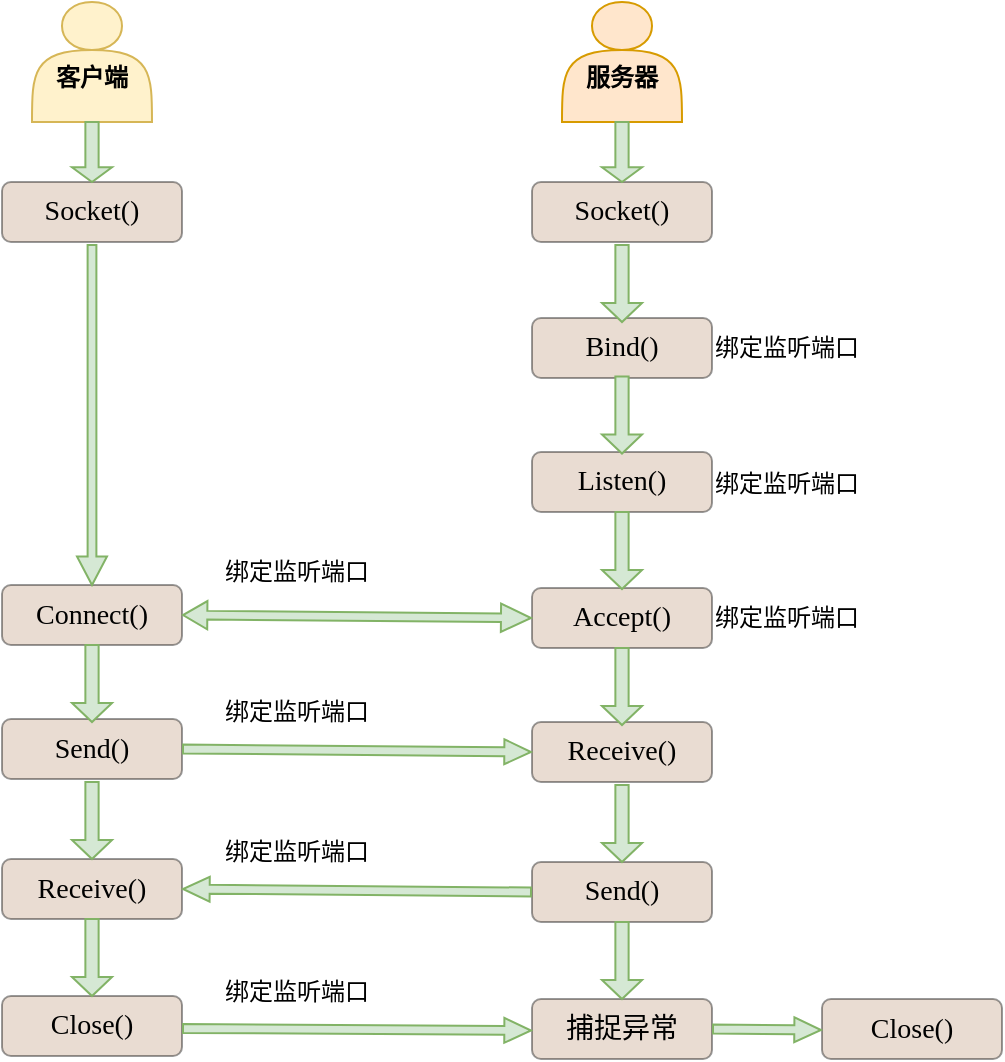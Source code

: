 <mxfile version="22.0.8" type="github">
  <diagram name="第 1 页" id="Kv1g2cWNmDUzKT-I0tPs">
    <mxGraphModel dx="842" dy="506" grid="1" gridSize="10" guides="1" tooltips="1" connect="1" arrows="1" fold="1" page="1" pageScale="1" pageWidth="827" pageHeight="1169" math="0" shadow="0">
      <root>
        <mxCell id="0" />
        <mxCell id="1" parent="0" />
        <mxCell id="ybtzGjQQWgPssiMgLpUO-7" value="&lt;div&gt;&lt;b&gt;&lt;br&gt;&lt;/b&gt;&lt;/div&gt;&lt;div&gt;&lt;b&gt;客户端&lt;/b&gt;&lt;/div&gt;" style="shape=actor;whiteSpace=wrap;html=1;fillColor=#fff2cc;fontFamily=Times New Roman;strokeColor=#d6b656;" parent="1" vertex="1">
          <mxGeometry x="185" y="90" width="60" height="60" as="geometry" />
        </mxCell>
        <mxCell id="ybtzGjQQWgPssiMgLpUO-8" value="&lt;div&gt;&lt;b&gt;&lt;br&gt;&lt;/b&gt;&lt;/div&gt;&lt;div&gt;&lt;b&gt;服务器&lt;br&gt;&lt;/b&gt;&lt;/div&gt;" style="shape=actor;whiteSpace=wrap;html=1;fillColor=#ffe6cc;fontFamily=Times New Roman;strokeColor=#d79b00;" parent="1" vertex="1">
          <mxGeometry x="450" y="90" width="60" height="60" as="geometry" />
        </mxCell>
        <mxCell id="ybtzGjQQWgPssiMgLpUO-9" value="Socket()" style="rounded=1;whiteSpace=wrap;html=1;fillColor=#C7A78F;opacity=40;fontFamily=Lucida Console;fontSize=14;" parent="1" vertex="1">
          <mxGeometry x="435" y="180" width="90" height="30" as="geometry" />
        </mxCell>
        <mxCell id="ybtzGjQQWgPssiMgLpUO-10" value="Bind()" style="rounded=1;whiteSpace=wrap;html=1;fillColor=#C7A78F;opacity=40;fontFamily=Lucida Console;fontSize=14;" parent="1" vertex="1">
          <mxGeometry x="435" y="248" width="90" height="30" as="geometry" />
        </mxCell>
        <mxCell id="ybtzGjQQWgPssiMgLpUO-11" value="Listen()" style="rounded=1;whiteSpace=wrap;html=1;fillColor=#C7A78F;opacity=40;fontFamily=Lucida Console;fontSize=14;" parent="1" vertex="1">
          <mxGeometry x="435" y="315" width="90" height="30" as="geometry" />
        </mxCell>
        <mxCell id="ybtzGjQQWgPssiMgLpUO-12" value="Accept()" style="rounded=1;whiteSpace=wrap;html=1;fillColor=#C7A78F;opacity=40;fontFamily=Lucida Console;fontSize=14;" parent="1" vertex="1">
          <mxGeometry x="435" y="383" width="90" height="30" as="geometry" />
        </mxCell>
        <mxCell id="ybtzGjQQWgPssiMgLpUO-13" value="Receive()" style="rounded=1;whiteSpace=wrap;html=1;fillColor=#C7A78F;opacity=40;fontFamily=Lucida Console;fontSize=14;" parent="1" vertex="1">
          <mxGeometry x="435" y="450" width="90" height="30" as="geometry" />
        </mxCell>
        <mxCell id="ybtzGjQQWgPssiMgLpUO-14" value="Send()" style="rounded=1;whiteSpace=wrap;html=1;fillColor=#C7A78F;opacity=40;fontFamily=Lucida Console;fontSize=14;" parent="1" vertex="1">
          <mxGeometry x="435" y="520" width="90" height="30" as="geometry" />
        </mxCell>
        <mxCell id="ybtzGjQQWgPssiMgLpUO-15" value="Connect()" style="rounded=1;whiteSpace=wrap;html=1;fillColor=#C7A78F;opacity=40;fontFamily=Lucida Console;fontSize=14;" parent="1" vertex="1">
          <mxGeometry x="170" y="381.5" width="90" height="30" as="geometry" />
        </mxCell>
        <mxCell id="ybtzGjQQWgPssiMgLpUO-16" value="Send()" style="rounded=1;whiteSpace=wrap;html=1;fillColor=#C7A78F;opacity=40;fontFamily=Lucida Console;fontSize=14;" parent="1" vertex="1">
          <mxGeometry x="170" y="448.5" width="90" height="30" as="geometry" />
        </mxCell>
        <mxCell id="ybtzGjQQWgPssiMgLpUO-17" value="Receive()" style="rounded=1;whiteSpace=wrap;html=1;fillColor=#C7A78F;opacity=40;fontFamily=Lucida Console;fontSize=14;" parent="1" vertex="1">
          <mxGeometry x="170" y="518.5" width="90" height="30" as="geometry" />
        </mxCell>
        <mxCell id="ybtzGjQQWgPssiMgLpUO-18" value="Socket()" style="rounded=1;whiteSpace=wrap;html=1;fillColor=#C7A78F;opacity=40;fontFamily=Lucida Console;fontSize=14;" parent="1" vertex="1">
          <mxGeometry x="170" y="180" width="90" height="30" as="geometry" />
        </mxCell>
        <mxCell id="ybtzGjQQWgPssiMgLpUO-20" value="" style="shape=singleArrow;direction=south;whiteSpace=wrap;html=1;arrowWidth=0.293;arrowSize=0.084;fillColor=#D5E8D4;strokeColor=#82b366;fontSize=14;" parent="1" vertex="1">
          <mxGeometry x="207.5" y="211.5" width="15" height="170" as="geometry" />
        </mxCell>
        <mxCell id="ybtzGjQQWgPssiMgLpUO-21" value="" style="shape=singleArrow;direction=south;whiteSpace=wrap;html=1;arrowWidth=0.331;arrowSize=0.246;fillColor=#D5E8D4;strokeColor=#82b366;" parent="1" vertex="1">
          <mxGeometry x="205" y="150" width="20" height="30" as="geometry" />
        </mxCell>
        <mxCell id="ybtzGjQQWgPssiMgLpUO-22" value="" style="shape=singleArrow;direction=south;whiteSpace=wrap;html=1;arrowWidth=0.331;arrowSize=0.246;fillColor=#D5E8D4;strokeColor=#82b366;" parent="1" vertex="1">
          <mxGeometry x="470" y="150" width="20" height="30" as="geometry" />
        </mxCell>
        <mxCell id="ybtzGjQQWgPssiMgLpUO-23" value="" style="shape=singleArrow;direction=south;whiteSpace=wrap;html=1;arrowWidth=0.331;arrowSize=0.246;fillColor=#D5E8D4;strokeColor=#82b366;fontSize=14;" parent="1" vertex="1">
          <mxGeometry x="470" y="211.5" width="20" height="38.5" as="geometry" />
        </mxCell>
        <mxCell id="ybtzGjQQWgPssiMgLpUO-24" value="" style="shape=singleArrow;direction=south;whiteSpace=wrap;html=1;arrowWidth=0.331;arrowSize=0.246;fillColor=#D5E8D4;strokeColor=#82b366;fontSize=14;" parent="1" vertex="1">
          <mxGeometry x="470" y="277.25" width="20" height="38.5" as="geometry" />
        </mxCell>
        <mxCell id="ybtzGjQQWgPssiMgLpUO-25" value="" style="shape=singleArrow;direction=south;whiteSpace=wrap;html=1;arrowWidth=0.331;arrowSize=0.246;fillColor=#D5E8D4;strokeColor=#82b366;fontSize=14;" parent="1" vertex="1">
          <mxGeometry x="470" y="345" width="20" height="38.5" as="geometry" />
        </mxCell>
        <mxCell id="ybtzGjQQWgPssiMgLpUO-26" value="" style="shape=singleArrow;direction=south;whiteSpace=wrap;html=1;arrowWidth=0.331;arrowSize=0.246;fillColor=#D5E8D4;strokeColor=#82b366;fontSize=14;" parent="1" vertex="1">
          <mxGeometry x="470" y="413" width="20" height="38.5" as="geometry" />
        </mxCell>
        <mxCell id="ybtzGjQQWgPssiMgLpUO-27" value="" style="shape=singleArrow;direction=south;whiteSpace=wrap;html=1;arrowWidth=0.331;arrowSize=0.246;fillColor=#D5E8D4;strokeColor=#82b366;fontSize=14;" parent="1" vertex="1">
          <mxGeometry x="470" y="481.5" width="20" height="38.5" as="geometry" />
        </mxCell>
        <mxCell id="ybtzGjQQWgPssiMgLpUO-28" value="" style="shape=singleArrow;direction=south;whiteSpace=wrap;html=1;arrowWidth=0.331;arrowSize=0.246;fillColor=#D5E8D4;strokeColor=#82b366;fontSize=14;" parent="1" vertex="1">
          <mxGeometry x="205" y="411.5" width="20" height="38.5" as="geometry" />
        </mxCell>
        <mxCell id="ybtzGjQQWgPssiMgLpUO-29" value="" style="shape=singleArrow;direction=south;whiteSpace=wrap;html=1;arrowWidth=0.331;arrowSize=0.246;fillColor=#D5E8D4;strokeColor=#82b366;fontSize=14;" parent="1" vertex="1">
          <mxGeometry x="205" y="480" width="20" height="38.5" as="geometry" />
        </mxCell>
        <mxCell id="Ww_Y5r2akfl2BT6vcZ_H-1" value="捕捉异常" style="rounded=1;whiteSpace=wrap;html=1;fillColor=#C7A78F;opacity=40;fontFamily=Lucida Console;fontSize=14;" parent="1" vertex="1">
          <mxGeometry x="435" y="588.5" width="90" height="30" as="geometry" />
        </mxCell>
        <mxCell id="Ww_Y5r2akfl2BT6vcZ_H-2" value="Close()" style="rounded=1;whiteSpace=wrap;html=1;fillColor=#C7A78F;opacity=40;fontFamily=Lucida Console;fontSize=14;" parent="1" vertex="1">
          <mxGeometry x="170" y="587" width="90" height="30" as="geometry" />
        </mxCell>
        <mxCell id="Ww_Y5r2akfl2BT6vcZ_H-3" value="" style="shape=singleArrow;direction=south;whiteSpace=wrap;html=1;arrowWidth=0.331;arrowSize=0.246;fillColor=#D5E8D4;strokeColor=#82b366;fontSize=14;" parent="1" vertex="1">
          <mxGeometry x="470" y="550" width="20" height="38.5" as="geometry" />
        </mxCell>
        <mxCell id="Ww_Y5r2akfl2BT6vcZ_H-4" value="" style="shape=singleArrow;direction=south;whiteSpace=wrap;html=1;arrowWidth=0.331;arrowSize=0.246;fillColor=#D5E8D4;strokeColor=#82b366;fontSize=14;" parent="1" vertex="1">
          <mxGeometry x="205" y="548.5" width="20" height="38.5" as="geometry" />
        </mxCell>
        <mxCell id="i9jQ_5dW7NH1lLcNPkjX-1" value="" style="shape=flexArrow;endArrow=classic;startArrow=classic;html=1;rounded=0;entryX=0;entryY=0.5;entryDx=0;entryDy=0;exitX=1;exitY=0.5;exitDx=0;exitDy=0;width=4.333;startSize=3.72;startWidth=8.8;endWidth=8.8;endSize=4.673;fillColor=#d5e8d4;strokeColor=#82b366;" parent="1" source="ybtzGjQQWgPssiMgLpUO-15" target="ybtzGjQQWgPssiMgLpUO-12" edge="1">
          <mxGeometry width="100" height="100" relative="1" as="geometry">
            <mxPoint x="280" y="400" as="sourcePoint" />
            <mxPoint x="380" y="300" as="targetPoint" />
          </mxGeometry>
        </mxCell>
        <mxCell id="i9jQ_5dW7NH1lLcNPkjX-3" value="" style="shape=flexArrow;endArrow=classic;html=1;rounded=0;exitX=1;exitY=0.5;exitDx=0;exitDy=0;entryX=0;entryY=0.5;entryDx=0;entryDy=0;width=4.423;endSize=4.113;endWidth=7.034;fillColor=#d5e8d4;strokeColor=#82b366;" parent="1" source="ybtzGjQQWgPssiMgLpUO-16" target="ybtzGjQQWgPssiMgLpUO-13" edge="1">
          <mxGeometry width="50" height="50" relative="1" as="geometry">
            <mxPoint x="310" y="524.25" as="sourcePoint" />
            <mxPoint x="360" y="474.25" as="targetPoint" />
          </mxGeometry>
        </mxCell>
        <mxCell id="i9jQ_5dW7NH1lLcNPkjX-7" value="" style="shape=flexArrow;endArrow=classic;html=1;rounded=0;exitX=0;exitY=0.5;exitDx=0;exitDy=0;width=4.423;endSize=4.113;endWidth=7.034;entryX=1;entryY=0.5;entryDx=0;entryDy=0;fillColor=#d5e8d4;strokeColor=#82b366;" parent="1" source="ybtzGjQQWgPssiMgLpUO-14" target="ybtzGjQQWgPssiMgLpUO-17" edge="1">
          <mxGeometry width="50" height="50" relative="1" as="geometry">
            <mxPoint x="260" y="534.75" as="sourcePoint" />
            <mxPoint x="340" y="480" as="targetPoint" />
          </mxGeometry>
        </mxCell>
        <mxCell id="i9jQ_5dW7NH1lLcNPkjX-8" value="" style="shape=flexArrow;endArrow=classic;html=1;rounded=0;exitX=1;exitY=0.5;exitDx=0;exitDy=0;entryX=0;entryY=0.5;entryDx=0;entryDy=0;width=4.423;endSize=4.113;endWidth=7.034;fillColor=#d5e8d4;strokeColor=#82b366;" parent="1" edge="1">
          <mxGeometry width="50" height="50" relative="1" as="geometry">
            <mxPoint x="260" y="603.25" as="sourcePoint" />
            <mxPoint x="435" y="604.25" as="targetPoint" />
          </mxGeometry>
        </mxCell>
        <mxCell id="i9jQ_5dW7NH1lLcNPkjX-9" value="Close()" style="rounded=1;whiteSpace=wrap;html=1;fillColor=#C7A78F;opacity=40;fontFamily=Lucida Console;fontSize=14;" parent="1" vertex="1">
          <mxGeometry x="580" y="588.5" width="90" height="30" as="geometry" />
        </mxCell>
        <mxCell id="i9jQ_5dW7NH1lLcNPkjX-10" value="" style="shape=flexArrow;endArrow=classic;html=1;rounded=0;exitX=1;exitY=0.5;exitDx=0;exitDy=0;entryX=0;entryY=0.5;entryDx=0;entryDy=0;width=4.423;endSize=4.113;endWidth=7.034;fillColor=#d5e8d4;strokeColor=#82b366;" parent="1" source="Ww_Y5r2akfl2BT6vcZ_H-1" edge="1">
          <mxGeometry width="50" height="50" relative="1" as="geometry">
            <mxPoint x="405" y="603" as="sourcePoint" />
            <mxPoint x="580" y="604" as="targetPoint" />
          </mxGeometry>
        </mxCell>
        <mxCell id="KqColoPFTiPOb7joBXsq-2" value="绑定监听端口" style="text;html=1;strokeColor=none;fillColor=none;align=center;verticalAlign=middle;whiteSpace=wrap;rounded=0;fontFamily=Lucida Console;" vertex="1" parent="1">
          <mxGeometry x="525" y="248" width="75" height="30" as="geometry" />
        </mxCell>
        <mxCell id="KqColoPFTiPOb7joBXsq-3" value="绑定监听端口" style="text;html=1;strokeColor=none;fillColor=none;align=center;verticalAlign=middle;whiteSpace=wrap;rounded=0;fontFamily=Lucida Console;" vertex="1" parent="1">
          <mxGeometry x="525" y="315.75" width="75" height="30" as="geometry" />
        </mxCell>
        <mxCell id="KqColoPFTiPOb7joBXsq-4" value="绑定监听端口" style="text;html=1;strokeColor=none;fillColor=none;align=center;verticalAlign=middle;whiteSpace=wrap;rounded=0;fontFamily=Lucida Console;" vertex="1" parent="1">
          <mxGeometry x="525" y="383" width="75" height="30" as="geometry" />
        </mxCell>
        <mxCell id="KqColoPFTiPOb7joBXsq-5" value="绑定监听端口" style="text;html=1;strokeColor=none;fillColor=none;align=center;verticalAlign=middle;whiteSpace=wrap;rounded=0;fontFamily=Lucida Console;" vertex="1" parent="1">
          <mxGeometry x="280" y="360" width="75" height="30" as="geometry" />
        </mxCell>
        <mxCell id="KqColoPFTiPOb7joBXsq-6" value="绑定监听端口" style="text;html=1;strokeColor=none;fillColor=none;align=center;verticalAlign=middle;whiteSpace=wrap;rounded=0;fontFamily=Lucida Console;" vertex="1" parent="1">
          <mxGeometry x="280" y="430" width="75" height="30" as="geometry" />
        </mxCell>
        <mxCell id="KqColoPFTiPOb7joBXsq-7" value="绑定监听端口" style="text;html=1;strokeColor=none;fillColor=none;align=center;verticalAlign=middle;whiteSpace=wrap;rounded=0;fontFamily=Lucida Console;" vertex="1" parent="1">
          <mxGeometry x="280" y="500" width="75" height="30" as="geometry" />
        </mxCell>
        <mxCell id="KqColoPFTiPOb7joBXsq-8" value="绑定监听端口" style="text;html=1;strokeColor=none;fillColor=none;align=center;verticalAlign=middle;whiteSpace=wrap;rounded=0;fontFamily=Lucida Console;" vertex="1" parent="1">
          <mxGeometry x="280" y="570" width="75" height="30" as="geometry" />
        </mxCell>
      </root>
    </mxGraphModel>
  </diagram>
</mxfile>

